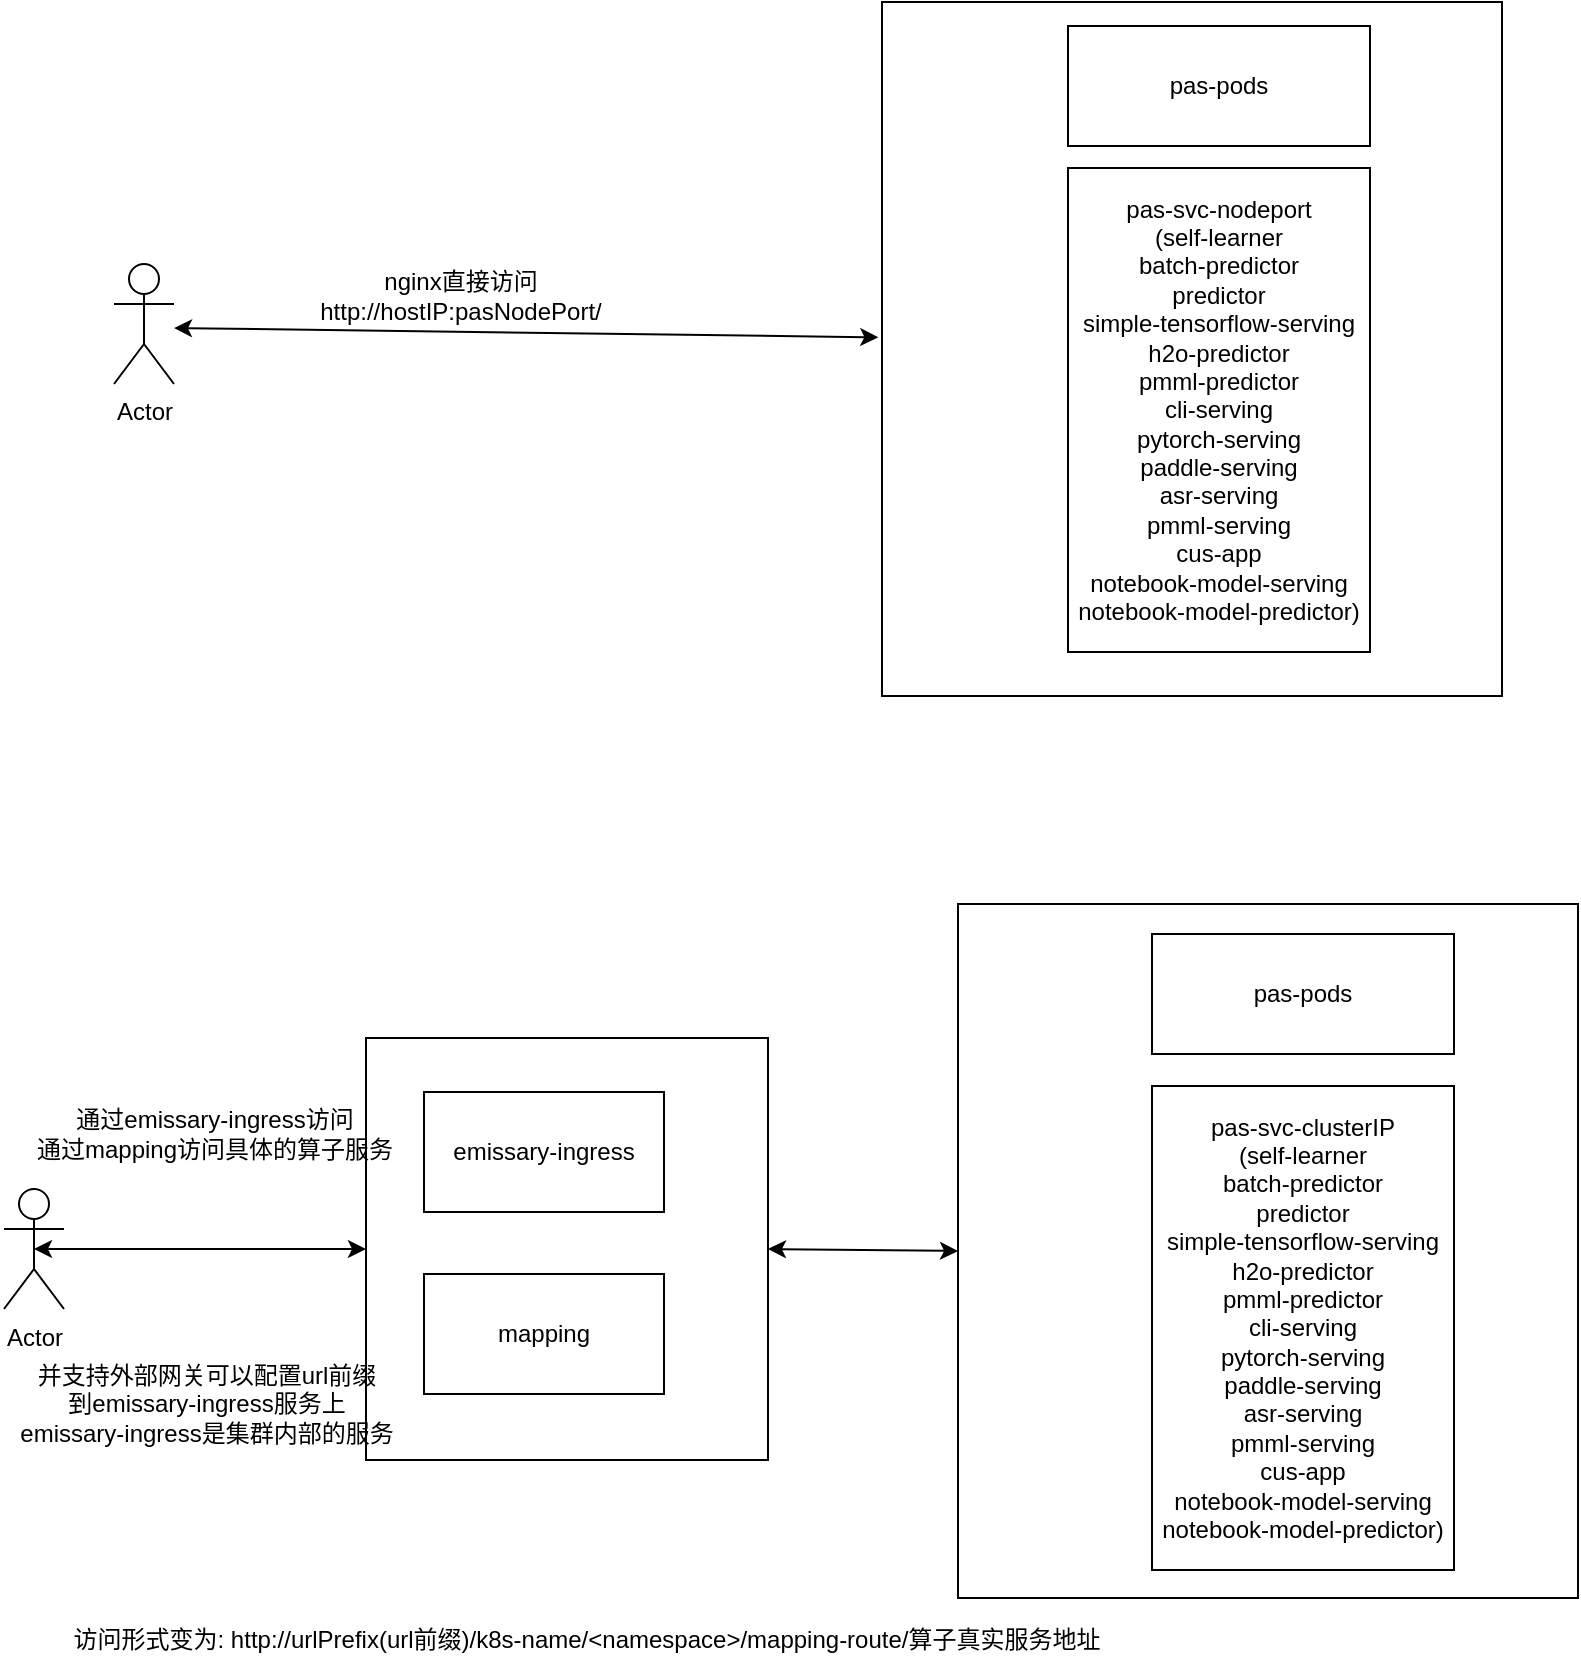 <mxfile version="22.0.5" type="github">
  <diagram name="第 1 页" id="z0-10-r30Knb3vr5k5f2">
    <mxGraphModel dx="2021" dy="610" grid="0" gridSize="10" guides="1" tooltips="1" connect="1" arrows="1" fold="1" page="1" pageScale="1" pageWidth="827" pageHeight="1169" math="0" shadow="0">
      <root>
        <mxCell id="0" />
        <mxCell id="1" parent="0" />
        <mxCell id="LV-CpRHYJoCNj6H-gSDn-2" value="Actor" style="shape=umlActor;verticalLabelPosition=bottom;verticalAlign=top;html=1;outlineConnect=0;" vertex="1" parent="1">
          <mxGeometry x="55" y="187" width="30" height="60" as="geometry" />
        </mxCell>
        <mxCell id="LV-CpRHYJoCNj6H-gSDn-6" value="" style="rounded=0;whiteSpace=wrap;html=1;" vertex="1" parent="1">
          <mxGeometry x="439" y="56" width="310" height="347" as="geometry" />
        </mxCell>
        <mxCell id="LV-CpRHYJoCNj6H-gSDn-7" value="pas-pods" style="rounded=0;whiteSpace=wrap;html=1;" vertex="1" parent="1">
          <mxGeometry x="532" y="68" width="151" height="60" as="geometry" />
        </mxCell>
        <mxCell id="LV-CpRHYJoCNj6H-gSDn-8" value="pas-svc-nodeport&lt;br&gt;(self-learner&lt;br&gt;batch-predictor&lt;br&gt;predictor&lt;br&gt;simple-tensorflow-serving&lt;br&gt;h2o-predictor&lt;br&gt;pmml-predictor&lt;br&gt;cli-serving&lt;br&gt;pytorch-serving&lt;br&gt;paddle-serving&lt;br&gt;asr-serving&lt;br&gt;pmml-serving&lt;br&gt;cus-app&lt;br&gt;notebook-model-serving&lt;br&gt;notebook-model-predictor)" style="rounded=0;whiteSpace=wrap;html=1;" vertex="1" parent="1">
          <mxGeometry x="532" y="139" width="151" height="242" as="geometry" />
        </mxCell>
        <mxCell id="LV-CpRHYJoCNj6H-gSDn-10" value="" style="endArrow=classic;startArrow=classic;html=1;rounded=0;entryX=-0.006;entryY=0.478;entryDx=0;entryDy=0;entryPerimeter=0;" edge="1" parent="1">
          <mxGeometry width="50" height="50" relative="1" as="geometry">
            <mxPoint x="85" y="218.999" as="sourcePoint" />
            <mxPoint x="437.14" y="223.666" as="targetPoint" />
          </mxGeometry>
        </mxCell>
        <mxCell id="LV-CpRHYJoCNj6H-gSDn-11" value="nginx直接访问&lt;br&gt;http://hostIP:pasNodePort/" style="text;html=1;align=center;verticalAlign=middle;resizable=0;points=[];autosize=1;strokeColor=none;fillColor=none;" vertex="1" parent="1">
          <mxGeometry x="148" y="182" width="159" height="41" as="geometry" />
        </mxCell>
        <mxCell id="LV-CpRHYJoCNj6H-gSDn-12" value="Actor" style="shape=umlActor;verticalLabelPosition=bottom;verticalAlign=top;html=1;outlineConnect=0;" vertex="1" parent="1">
          <mxGeometry y="649.5" width="30" height="60" as="geometry" />
        </mxCell>
        <mxCell id="LV-CpRHYJoCNj6H-gSDn-14" value="" style="rounded=0;whiteSpace=wrap;html=1;" vertex="1" parent="1">
          <mxGeometry x="477" y="507" width="310" height="347" as="geometry" />
        </mxCell>
        <mxCell id="LV-CpRHYJoCNj6H-gSDn-15" value="pas-svc-clusterIP&lt;br&gt;(self-learner&lt;br&gt;batch-predictor&lt;br&gt;predictor&lt;br&gt;simple-tensorflow-serving&lt;br&gt;h2o-predictor&lt;br&gt;pmml-predictor&lt;br&gt;cli-serving&lt;br&gt;pytorch-serving&lt;br&gt;paddle-serving&lt;br&gt;asr-serving&lt;br&gt;pmml-serving&lt;br&gt;cus-app&lt;br&gt;notebook-model-serving&lt;br&gt;notebook-model-predictor)" style="rounded=0;whiteSpace=wrap;html=1;" vertex="1" parent="1">
          <mxGeometry x="574" y="598" width="151" height="242" as="geometry" />
        </mxCell>
        <mxCell id="LV-CpRHYJoCNj6H-gSDn-16" value="pas-pods" style="rounded=0;whiteSpace=wrap;html=1;" vertex="1" parent="1">
          <mxGeometry x="574" y="522" width="151" height="60" as="geometry" />
        </mxCell>
        <mxCell id="LV-CpRHYJoCNj6H-gSDn-17" value="" style="rounded=0;whiteSpace=wrap;html=1;" vertex="1" parent="1">
          <mxGeometry x="181" y="574" width="201" height="211" as="geometry" />
        </mxCell>
        <mxCell id="LV-CpRHYJoCNj6H-gSDn-18" value="emissary-ingress" style="rounded=0;whiteSpace=wrap;html=1;" vertex="1" parent="1">
          <mxGeometry x="210" y="601" width="120" height="60" as="geometry" />
        </mxCell>
        <mxCell id="LV-CpRHYJoCNj6H-gSDn-19" value="mapping" style="rounded=0;whiteSpace=wrap;html=1;" vertex="1" parent="1">
          <mxGeometry x="210" y="692" width="120" height="60" as="geometry" />
        </mxCell>
        <mxCell id="LV-CpRHYJoCNj6H-gSDn-21" value="" style="endArrow=classic;startArrow=classic;html=1;rounded=0;entryX=1;entryY=0.5;entryDx=0;entryDy=0;exitX=0;exitY=0.5;exitDx=0;exitDy=0;" edge="1" parent="1" source="LV-CpRHYJoCNj6H-gSDn-14" target="LV-CpRHYJoCNj6H-gSDn-17">
          <mxGeometry width="50" height="50" relative="1" as="geometry">
            <mxPoint x="507" y="758" as="sourcePoint" />
            <mxPoint x="447" y="700" as="targetPoint" />
          </mxGeometry>
        </mxCell>
        <mxCell id="LV-CpRHYJoCNj6H-gSDn-22" value="" style="endArrow=classic;startArrow=classic;html=1;rounded=0;exitX=0.5;exitY=0.5;exitDx=0;exitDy=0;exitPerimeter=0;entryX=0;entryY=0.5;entryDx=0;entryDy=0;" edge="1" parent="1" source="LV-CpRHYJoCNj6H-gSDn-12" target="LV-CpRHYJoCNj6H-gSDn-17">
          <mxGeometry width="50" height="50" relative="1" as="geometry">
            <mxPoint x="110" y="728" as="sourcePoint" />
            <mxPoint x="160" y="678" as="targetPoint" />
          </mxGeometry>
        </mxCell>
        <mxCell id="LV-CpRHYJoCNj6H-gSDn-24" value="通过emissary-ingress访问&lt;br&gt;通过mapping访问具体的算子服务" style="text;html=1;align=center;verticalAlign=middle;resizable=0;points=[];autosize=1;strokeColor=none;fillColor=none;" vertex="1" parent="1">
          <mxGeometry x="7" y="601" width="196" height="41" as="geometry" />
        </mxCell>
        <mxCell id="LV-CpRHYJoCNj6H-gSDn-25" value="并支持外部网关可以配置url前缀&lt;br&gt;到emissary-ingress服务上&lt;br&gt;emissary-ingress是集群内部的服务" style="text;html=1;align=center;verticalAlign=middle;resizable=0;points=[];autosize=1;strokeColor=none;fillColor=none;" vertex="1" parent="1">
          <mxGeometry x="-2" y="729" width="205" height="55" as="geometry" />
        </mxCell>
        <mxCell id="LV-CpRHYJoCNj6H-gSDn-26" value="访问形式变为: http://urlPrefix(url前缀)/k8s-name/&amp;lt;namespace&amp;gt;/mapping-route/算子真实服务地址" style="text;html=1;align=center;verticalAlign=middle;resizable=0;points=[];autosize=1;strokeColor=none;fillColor=none;" vertex="1" parent="1">
          <mxGeometry x="25" y="862" width="531" height="26" as="geometry" />
        </mxCell>
      </root>
    </mxGraphModel>
  </diagram>
</mxfile>
